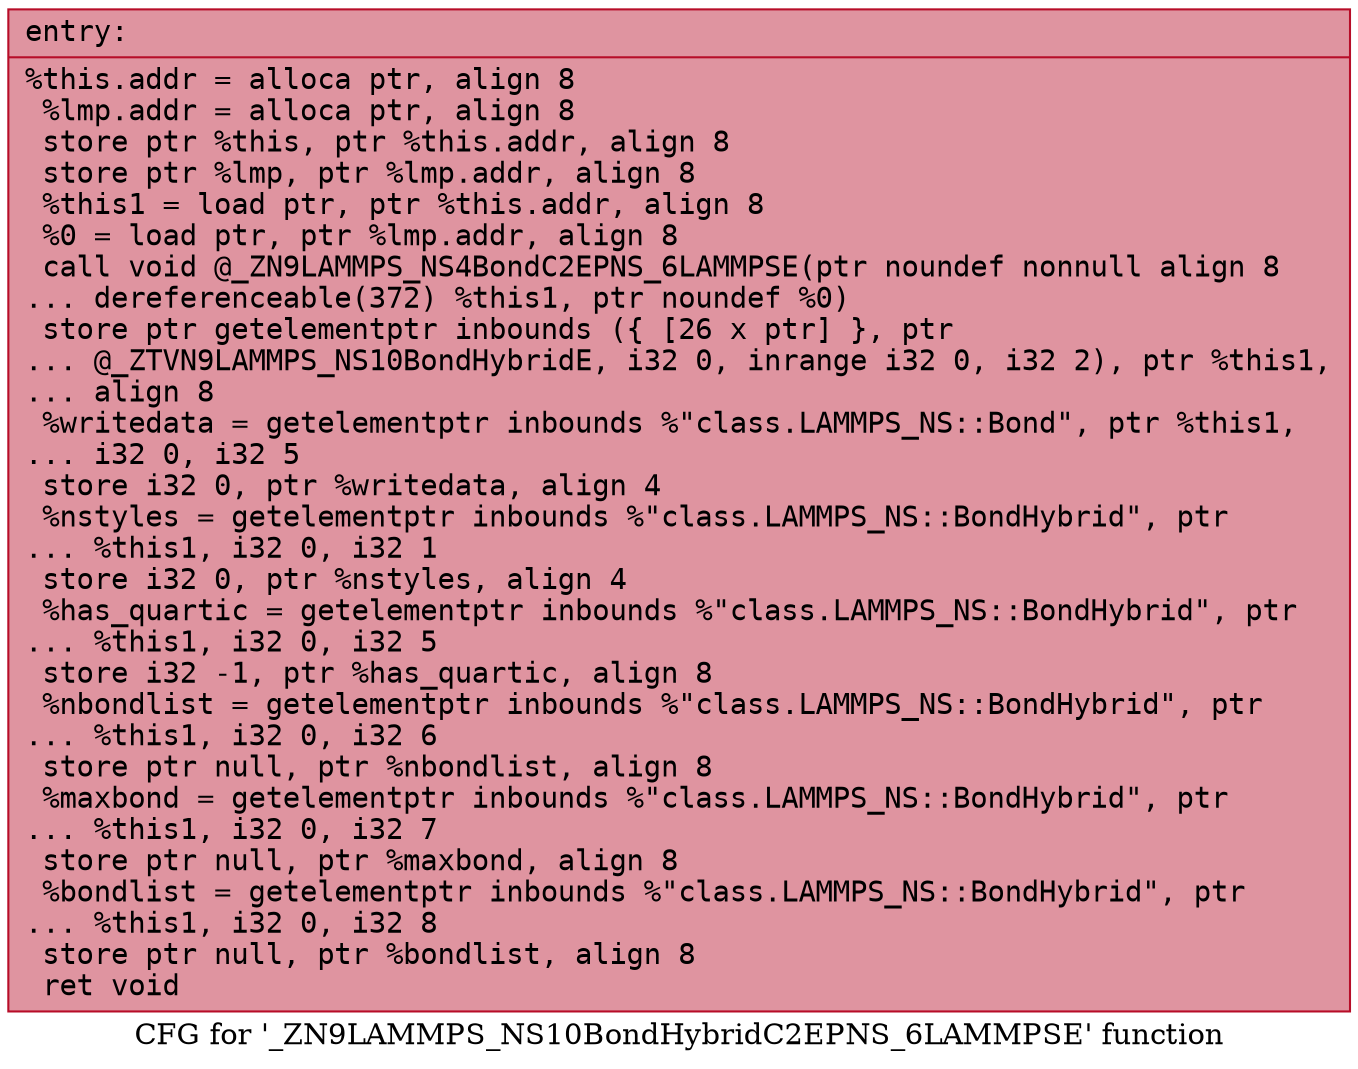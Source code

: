 digraph "CFG for '_ZN9LAMMPS_NS10BondHybridC2EPNS_6LAMMPSE' function" {
	label="CFG for '_ZN9LAMMPS_NS10BondHybridC2EPNS_6LAMMPSE' function";

	Node0x55cb68d63a90 [shape=record,color="#b70d28ff", style=filled, fillcolor="#b70d2870" fontname="Courier",label="{entry:\l|  %this.addr = alloca ptr, align 8\l  %lmp.addr = alloca ptr, align 8\l  store ptr %this, ptr %this.addr, align 8\l  store ptr %lmp, ptr %lmp.addr, align 8\l  %this1 = load ptr, ptr %this.addr, align 8\l  %0 = load ptr, ptr %lmp.addr, align 8\l  call void @_ZN9LAMMPS_NS4BondC2EPNS_6LAMMPSE(ptr noundef nonnull align 8\l... dereferenceable(372) %this1, ptr noundef %0)\l  store ptr getelementptr inbounds (\{ [26 x ptr] \}, ptr\l... @_ZTVN9LAMMPS_NS10BondHybridE, i32 0, inrange i32 0, i32 2), ptr %this1,\l... align 8\l  %writedata = getelementptr inbounds %\"class.LAMMPS_NS::Bond\", ptr %this1,\l... i32 0, i32 5\l  store i32 0, ptr %writedata, align 4\l  %nstyles = getelementptr inbounds %\"class.LAMMPS_NS::BondHybrid\", ptr\l... %this1, i32 0, i32 1\l  store i32 0, ptr %nstyles, align 4\l  %has_quartic = getelementptr inbounds %\"class.LAMMPS_NS::BondHybrid\", ptr\l... %this1, i32 0, i32 5\l  store i32 -1, ptr %has_quartic, align 8\l  %nbondlist = getelementptr inbounds %\"class.LAMMPS_NS::BondHybrid\", ptr\l... %this1, i32 0, i32 6\l  store ptr null, ptr %nbondlist, align 8\l  %maxbond = getelementptr inbounds %\"class.LAMMPS_NS::BondHybrid\", ptr\l... %this1, i32 0, i32 7\l  store ptr null, ptr %maxbond, align 8\l  %bondlist = getelementptr inbounds %\"class.LAMMPS_NS::BondHybrid\", ptr\l... %this1, i32 0, i32 8\l  store ptr null, ptr %bondlist, align 8\l  ret void\l}"];
}
